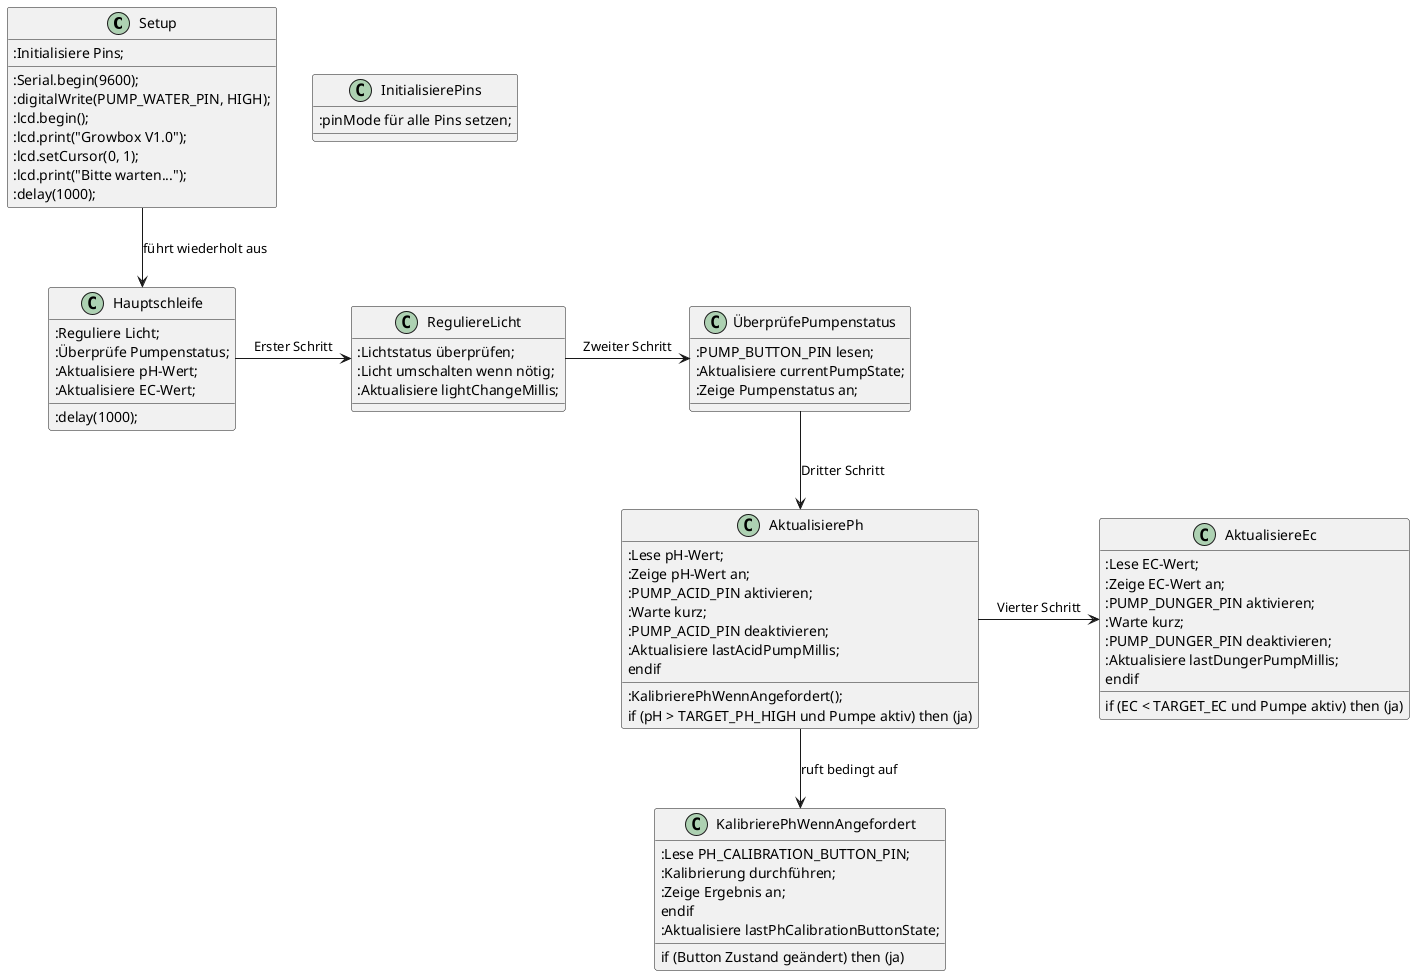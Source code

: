 @startuml
!define RECTANGLE class

RECTANGLE Setup {
    :Serial.begin(9600);
    :Initialisiere Pins;
    :digitalWrite(PUMP_WATER_PIN, HIGH);
    :lcd.begin();
    :lcd.print("Growbox V1.0");
    :lcd.setCursor(0, 1);
    :lcd.print("Bitte warten...");
    :delay(1000);
}

RECTANGLE Hauptschleife {
    :Reguliere Licht;
    :Überprüfe Pumpenstatus;
    :Aktualisiere pH-Wert;
    :Aktualisiere EC-Wert;
    :delay(1000);
}

RECTANGLE InitialisierePins {
    :pinMode für alle Pins setzen;
}

RECTANGLE ReguliereLicht {
    :Lichtstatus überprüfen;
    :Licht umschalten wenn nötig;
    :Aktualisiere lightChangeMillis;
}

RECTANGLE ÜberprüfePumpenstatus {
    :PUMP_BUTTON_PIN lesen;
    :Aktualisiere currentPumpState;
    :Zeige Pumpenstatus an;
}

RECTANGLE KalibrierePhWennAngefordert {
    :Lese PH_CALIBRATION_BUTTON_PIN;
    if (Button Zustand geändert) then (ja)
        :Kalibrierung durchführen;
        :Zeige Ergebnis an;
    endif
    :Aktualisiere lastPhCalibrationButtonState;
}

RECTANGLE AktualisierePh {
    :KalibrierePhWennAngefordert();
    :Lese pH-Wert;
    :Zeige pH-Wert an;
    if (pH > TARGET_PH_HIGH und Pumpe aktiv) then (ja)
        :PUMP_ACID_PIN aktivieren;
        :Warte kurz;
        :PUMP_ACID_PIN deaktivieren;
        :Aktualisiere lastAcidPumpMillis;
    endif
}

RECTANGLE AktualisiereEc {
    :Lese EC-Wert;
    :Zeige EC-Wert an;
    if (EC < TARGET_EC und Pumpe aktiv) then (ja)
        :PUMP_DUNGER_PIN aktivieren;
        :Warte kurz;
        :PUMP_DUNGER_PIN deaktivieren;
        :Aktualisiere lastDungerPumpMillis;
    endif
}

Setup -down-> Hauptschleife : führt wiederholt aus

Hauptschleife -right-> ReguliereLicht : "Erster Schritt"
ReguliereLicht -right-> ÜberprüfePumpenstatus : "Zweiter Schritt"
ÜberprüfePumpenstatus -down-> AktualisierePh : "Dritter Schritt"
AktualisierePh -right-> AktualisiereEc : "Vierter Schritt"
AktualisierePh -down-> KalibrierePhWennAngefordert : ruft bedingt auf
@enduml
